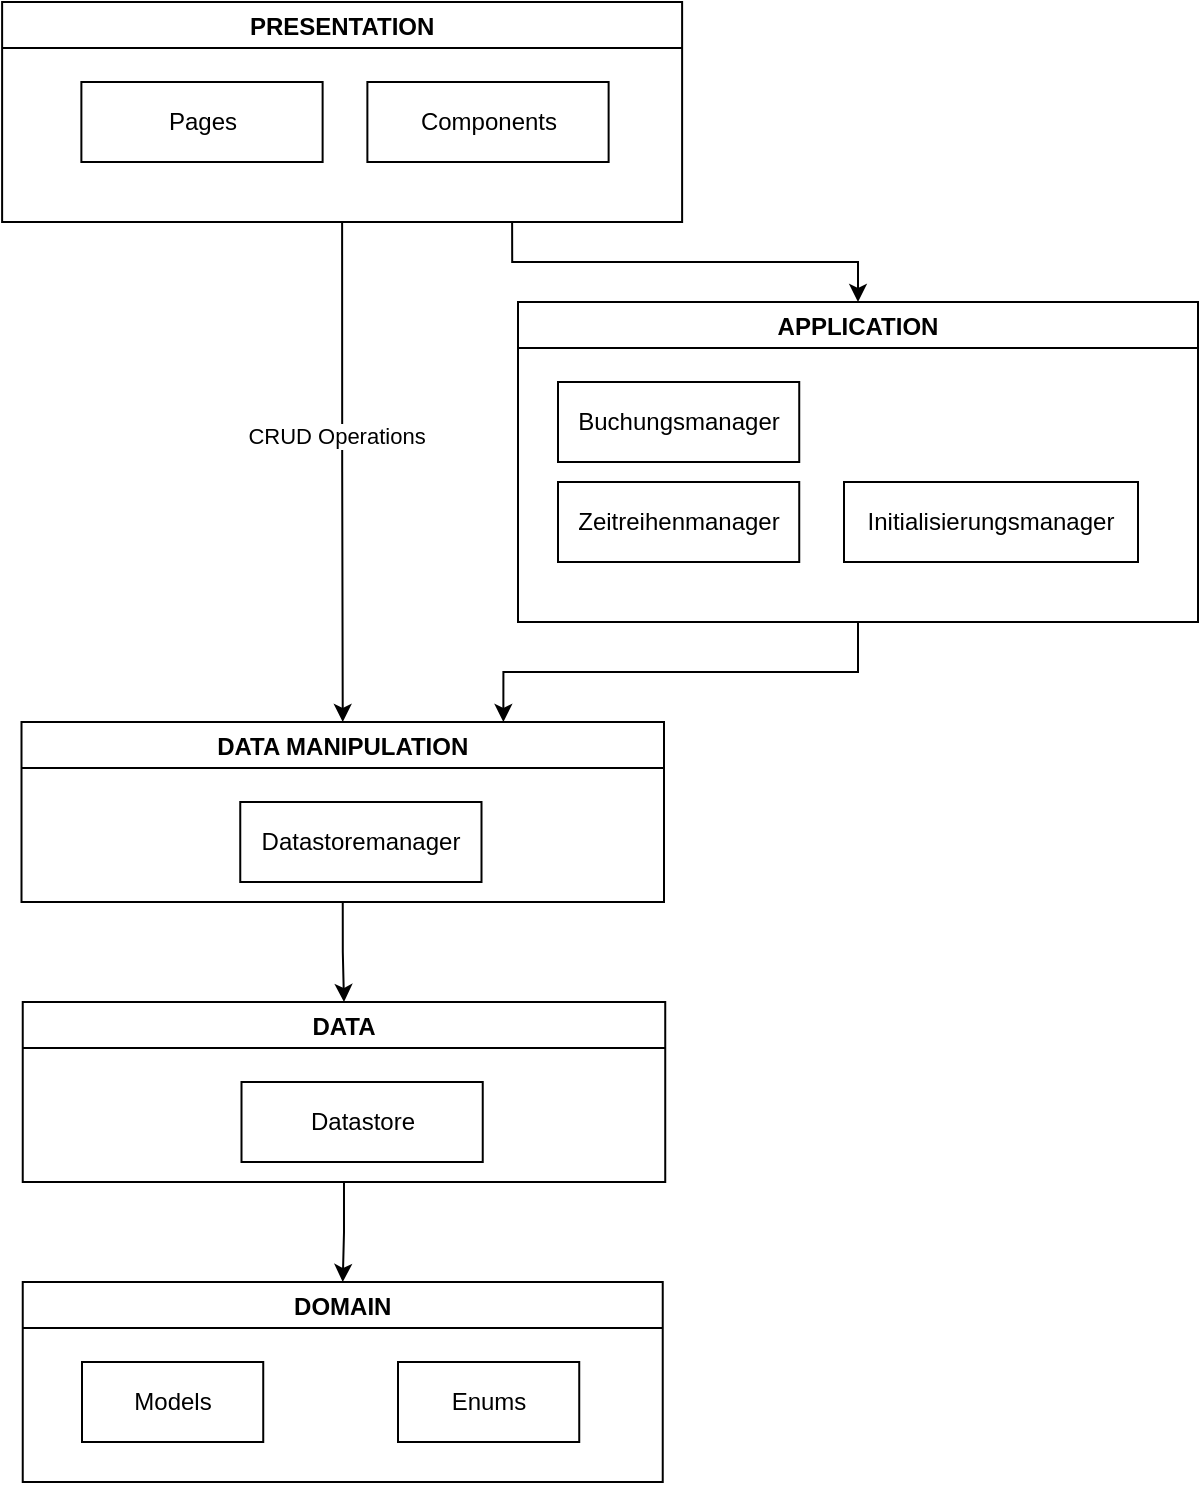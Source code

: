 <mxfile version="20.3.0" type="device"><diagram id="1iP9Jmj6-IHQ4kd7tx6d" name="Seite-1"><mxGraphModel dx="838" dy="865" grid="1" gridSize="10" guides="1" tooltips="1" connect="0" arrows="1" fold="1" page="1" pageScale="1" pageWidth="827" pageHeight="1169" math="0" shadow="0"><root><mxCell id="0"/><mxCell id="1" parent="0"/><mxCell id="lbjoDlrXh82COlgvgzN5-3" value="DOMAIN" style="swimlane;" parent="1" vertex="1"><mxGeometry x="252.37" y="820" width="320" height="100" as="geometry"/></mxCell><mxCell id="lbjoDlrXh82COlgvgzN5-20" value="Models" style="rounded=0;whiteSpace=wrap;html=1;" parent="lbjoDlrXh82COlgvgzN5-3" vertex="1"><mxGeometry x="29.63" y="40" width="90.62" height="40" as="geometry"/></mxCell><mxCell id="lbjoDlrXh82COlgvgzN5-32" value="Enums" style="rounded=0;whiteSpace=wrap;html=1;" parent="lbjoDlrXh82COlgvgzN5-3" vertex="1"><mxGeometry x="187.63" y="40" width="90.62" height="40" as="geometry"/></mxCell><mxCell id="lbjoDlrXh82COlgvgzN5-34" style="edgeStyle=orthogonalEdgeStyle;rounded=0;orthogonalLoop=1;jettySize=auto;html=1;exitX=0.5;exitY=1;exitDx=0;exitDy=0;entryX=0.5;entryY=0;entryDx=0;entryDy=0;" parent="1" source="lbjoDlrXh82COlgvgzN5-11" target="lbjoDlrXh82COlgvgzN5-3" edge="1"><mxGeometry relative="1" as="geometry"/></mxCell><mxCell id="lbjoDlrXh82COlgvgzN5-11" value="DATA" style="swimlane;" parent="1" vertex="1"><mxGeometry x="252.37" y="680" width="321.25" height="90" as="geometry"/></mxCell><mxCell id="lbjoDlrXh82COlgvgzN5-19" value="Datastore" style="rounded=0;whiteSpace=wrap;html=1;" parent="lbjoDlrXh82COlgvgzN5-11" vertex="1"><mxGeometry x="109.38" y="40" width="120.62" height="40" as="geometry"/></mxCell><mxCell id="lbjoDlrXh82COlgvgzN5-35" style="edgeStyle=orthogonalEdgeStyle;rounded=0;orthogonalLoop=1;jettySize=auto;html=1;exitX=0.5;exitY=1;exitDx=0;exitDy=0;entryX=0.5;entryY=0;entryDx=0;entryDy=0;" parent="1" source="lbjoDlrXh82COlgvgzN5-21" target="lbjoDlrXh82COlgvgzN5-11" edge="1"><mxGeometry relative="1" as="geometry"/></mxCell><mxCell id="lbjoDlrXh82COlgvgzN5-21" value="DATA MANIPULATION" style="swimlane;" parent="1" vertex="1"><mxGeometry x="251.75" y="540" width="321.25" height="90" as="geometry"/></mxCell><mxCell id="lbjoDlrXh82COlgvgzN5-22" value="Datastoremanager" style="rounded=0;whiteSpace=wrap;html=1;" parent="lbjoDlrXh82COlgvgzN5-21" vertex="1"><mxGeometry x="109.38" y="40" width="120.62" height="40" as="geometry"/></mxCell><mxCell id="lbjoDlrXh82COlgvgzN5-36" style="edgeStyle=orthogonalEdgeStyle;rounded=0;orthogonalLoop=1;jettySize=auto;html=1;exitX=0.5;exitY=1;exitDx=0;exitDy=0;entryX=0.75;entryY=0;entryDx=0;entryDy=0;" parent="1" source="lbjoDlrXh82COlgvgzN5-23" target="lbjoDlrXh82COlgvgzN5-21" edge="1"><mxGeometry relative="1" as="geometry"/></mxCell><mxCell id="lbjoDlrXh82COlgvgzN5-23" value="APPLICATION" style="swimlane;" parent="1" vertex="1"><mxGeometry x="500" y="330" width="340" height="160" as="geometry"/></mxCell><mxCell id="lbjoDlrXh82COlgvgzN5-24" value="Buchungsmanager" style="rounded=0;whiteSpace=wrap;html=1;" parent="lbjoDlrXh82COlgvgzN5-23" vertex="1"><mxGeometry x="20" y="40" width="120.62" height="40" as="geometry"/></mxCell><mxCell id="lbjoDlrXh82COlgvgzN5-25" value="Zeitreihenmanager" style="rounded=0;whiteSpace=wrap;html=1;" parent="lbjoDlrXh82COlgvgzN5-23" vertex="1"><mxGeometry x="20" y="90" width="120.62" height="40" as="geometry"/></mxCell><mxCell id="lbjoDlrXh82COlgvgzN5-31" value="Initialisierungsmanager" style="rounded=0;whiteSpace=wrap;html=1;" parent="lbjoDlrXh82COlgvgzN5-23" vertex="1"><mxGeometry x="163" y="90" width="147" height="40" as="geometry"/></mxCell><mxCell id="lbjoDlrXh82COlgvgzN5-37" style="edgeStyle=orthogonalEdgeStyle;rounded=0;orthogonalLoop=1;jettySize=auto;html=1;exitX=0.5;exitY=1;exitDx=0;exitDy=0;entryX=0.5;entryY=0;entryDx=0;entryDy=0;" parent="1" source="lbjoDlrXh82COlgvgzN5-27" target="lbjoDlrXh82COlgvgzN5-21" edge="1"><mxGeometry relative="1" as="geometry"/></mxCell><mxCell id="lbjoDlrXh82COlgvgzN5-39" value="CRUD Operations" style="edgeLabel;html=1;align=center;verticalAlign=middle;resizable=0;points=[];" parent="lbjoDlrXh82COlgvgzN5-37" vertex="1" connectable="0"><mxGeometry x="-0.139" y="-3" relative="1" as="geometry"><mxPoint y="-1" as="offset"/></mxGeometry></mxCell><mxCell id="lbjoDlrXh82COlgvgzN5-38" style="edgeStyle=orthogonalEdgeStyle;rounded=0;orthogonalLoop=1;jettySize=auto;html=1;exitX=0.75;exitY=1;exitDx=0;exitDy=0;entryX=0.5;entryY=0;entryDx=0;entryDy=0;" parent="1" source="lbjoDlrXh82COlgvgzN5-27" target="lbjoDlrXh82COlgvgzN5-23" edge="1"><mxGeometry relative="1" as="geometry"/></mxCell><mxCell id="lbjoDlrXh82COlgvgzN5-27" value="PRESENTATION" style="swimlane;" parent="1" vertex="1"><mxGeometry x="242.06" y="180" width="340" height="110" as="geometry"/></mxCell><mxCell id="lbjoDlrXh82COlgvgzN5-28" value="Pages" style="rounded=0;whiteSpace=wrap;html=1;" parent="lbjoDlrXh82COlgvgzN5-27" vertex="1"><mxGeometry x="39.63" y="40" width="120.62" height="40" as="geometry"/></mxCell><mxCell id="lbjoDlrXh82COlgvgzN5-30" value="Components" style="rounded=0;whiteSpace=wrap;html=1;" parent="lbjoDlrXh82COlgvgzN5-27" vertex="1"><mxGeometry x="182.63" y="40" width="120.62" height="40" as="geometry"/></mxCell></root></mxGraphModel></diagram></mxfile>